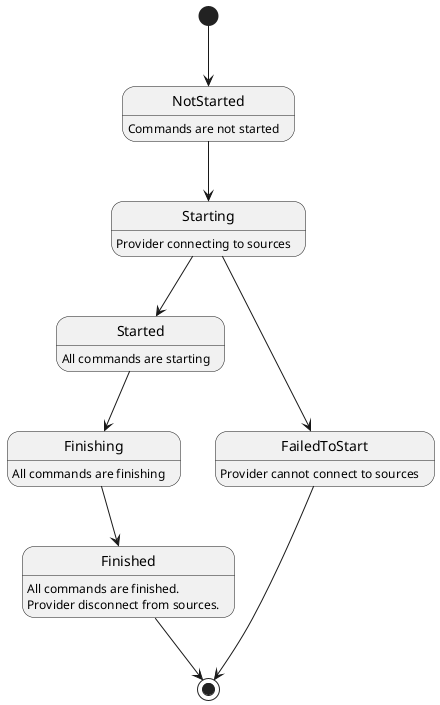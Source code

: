 @startuml Daggy Provider States
[*] --> NotStarted
NotStarted : Commands are not started
NotStarted --> Starting
Starting : Provider connecting to sources
Starting --> Started
Started : All commands are starting
Starting --> FailedToStart
FailedToStart : Provider cannot connect to sources
Started --> Finishing
Finishing : All commands are finishing
Finishing --> Finished
Finished : All commands are finished. 
Finished: Provider disconnect from sources.
Finished --> [*]
FailedToStart --> [*]
@enduml